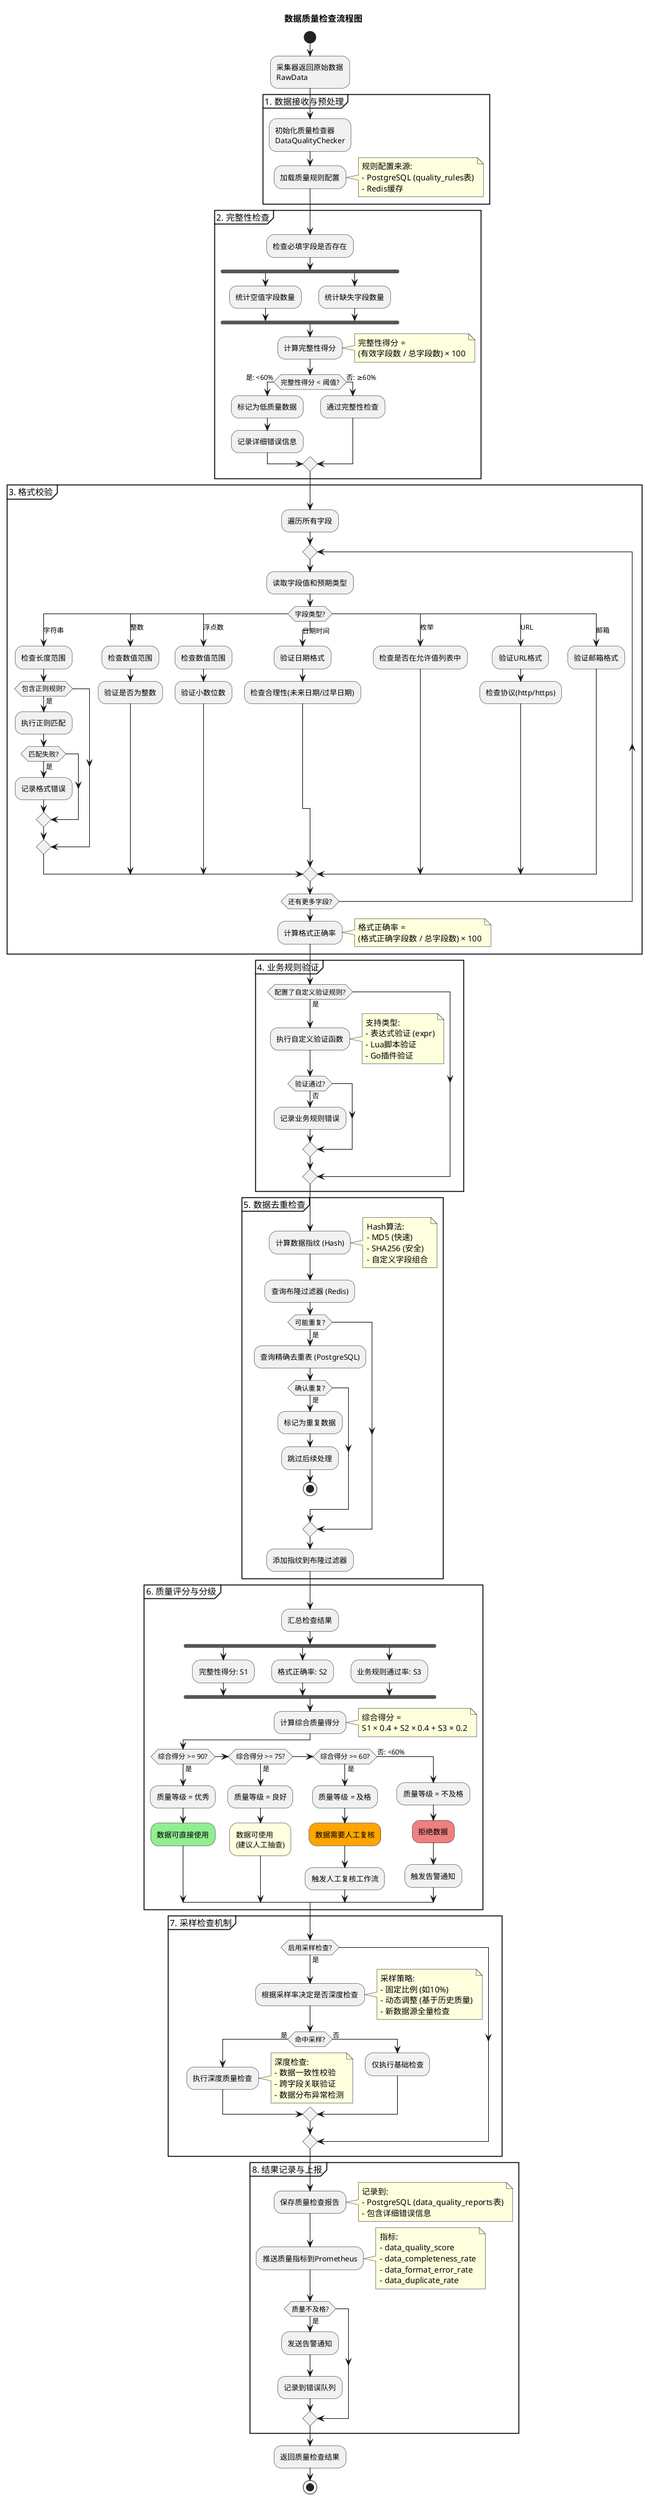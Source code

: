 @startuml
title 数据质量检查流程图

start

:采集器返回原始数据\nRawData;

partition "1. 数据接收与预处理" {
    :初始化质量检查器\nDataQualityChecker;
    :加载质量规则配置;
    note right
        规则配置来源:
        - PostgreSQL (quality_rules表)
        - Redis缓存
    end note
}

partition "2. 完整性检查" {
    :检查必填字段是否存在;

    fork
        :统计空值字段数量;
    fork again
        :统计缺失字段数量;
    end fork

    :计算完整性得分;
    note right
        完整性得分 =
        (有效字段数 / 总字段数) × 100
    end note

    if (完整性得分 < 阈值?) then (是: <60%)
        :标记为低质量数据;
        :记录详细错误信息;
    else (否: ≥60%)
        :通过完整性检查;
    endif
}

partition "3. 格式校验" {
    :遍历所有字段;

    repeat
        :读取字段值和预期类型;

        switch (字段类型?)
        case (字符串)
            :检查长度范围;
            if (包含正则规则?) then (是)
                :执行正则匹配;
                if (匹配失败?) then (是)
                    :记录格式错误;
                endif
            endif
        case (整数)
            :检查数值范围;
            :验证是否为整数;
        case (浮点数)
            :检查数值范围;
            :验证小数位数;
        case (日期时间)
            :验证日期格式;
            :检查合理性(未来日期/过早日期);
        case (枚举)
            :检查是否在允许值列表中;
        case (URL)
            :验证URL格式;
            :检查协议(http/https);
        case (邮箱)
            :验证邮箱格式;
        endswitch

    repeat while (还有更多字段?)

    :计算格式正确率;
    note right
        格式正确率 =
        (格式正确字段数 / 总字段数) × 100
    end note
}

partition "4. 业务规则验证" {
    if (配置了自定义验证规则?) then (是)
        :执行自定义验证函数;
        note right
            支持类型:
            - 表达式验证 (expr)
            - Lua脚本验证
            - Go插件验证
        end note

        if (验证通过?) then (否)
            :记录业务规则错误;
        endif
    endif
}

partition "5. 数据去重检查" {
    :计算数据指纹 (Hash);
    note right
        Hash算法:
        - MD5 (快速)
        - SHA256 (安全)
        - 自定义字段组合
    end note

    :查询布隆过滤器 (Redis);

    if (可能重复?) then (是)
        :查询精确去重表 (PostgreSQL);
        if (确认重复?) then (是)
            :标记为重复数据;
            :跳过后续处理;
            stop
        endif
    endif

    :添加指纹到布隆过滤器;
}

partition "6. 质量评分与分级" {
    :汇总检查结果;

    fork
        :完整性得分: S1;
    fork again
        :格式正确率: S2;
    fork again
        :业务规则通过率: S3;
    end fork

    :计算综合质量得分;
    note right
        综合得分 =
        S1 × 0.4 + S2 × 0.4 + S3 × 0.2
    end note

    if (综合得分 >= 90?) then (是)
        :质量等级 = 优秀;
        #LightGreen:数据可直接使用;
    else if (综合得分 >= 75?) then (是)
        :质量等级 = 良好;
        #LightYellow:数据可使用\n(建议人工抽查);
    else if (综合得分 >= 60?) then (是)
        :质量等级 = 及格;
        #Orange:数据需要人工复核;
        :触发人工复核工作流;
    else (否: <60%)
        :质量等级 = 不及格;
        #LightCoral:拒绝数据;
        :触发告警通知;
    endif
}

partition "7. 采样检查机制" {
    if (启用采样检查?) then (是)
        :根据采样率决定是否深度检查;
        note right
            采样策略:
            - 固定比例 (如10%)
            - 动态调整 (基于历史质量)
            - 新数据源全量检查
        end note

        if (命中采样?) then (是)
            :执行深度质量检查;
            note right
                深度检查:
                - 数据一致性校验
                - 跨字段关联验证
                - 数据分布异常检测
            end note
        else (否)
            :仅执行基础检查;
        endif
    endif
}

partition "8. 结果记录与上报" {
    :保存质量检查报告;
    note right
        记录到:
        - PostgreSQL (data_quality_reports表)
        - 包含详细错误信息
    end note

    :推送质量指标到Prometheus;
    note right
        指标:
        - data_quality_score
        - data_completeness_rate
        - data_format_error_rate
        - data_duplicate_rate
    end note

    if (质量不及格?) then (是)
        :发送告警通知;
        :记录到错误队列;
    endif
}

:返回质量检查结果;

stop

@enduml
